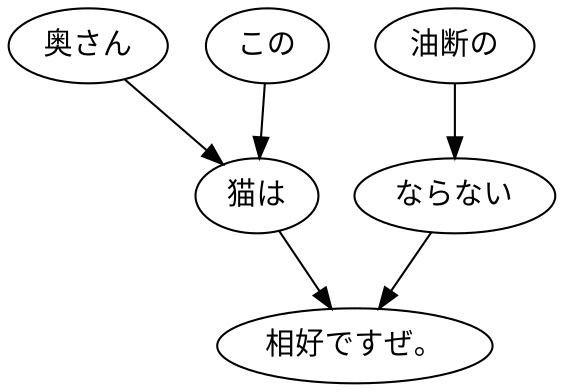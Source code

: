 digraph graph1401 {
	node0 [label="奥さん"];
	node1 [label="この"];
	node2 [label="猫は"];
	node3 [label="油断の"];
	node4 [label="ならない"];
	node5 [label="相好ですぜ。"];
	node0 -> node2;
	node1 -> node2;
	node2 -> node5;
	node3 -> node4;
	node4 -> node5;
}
